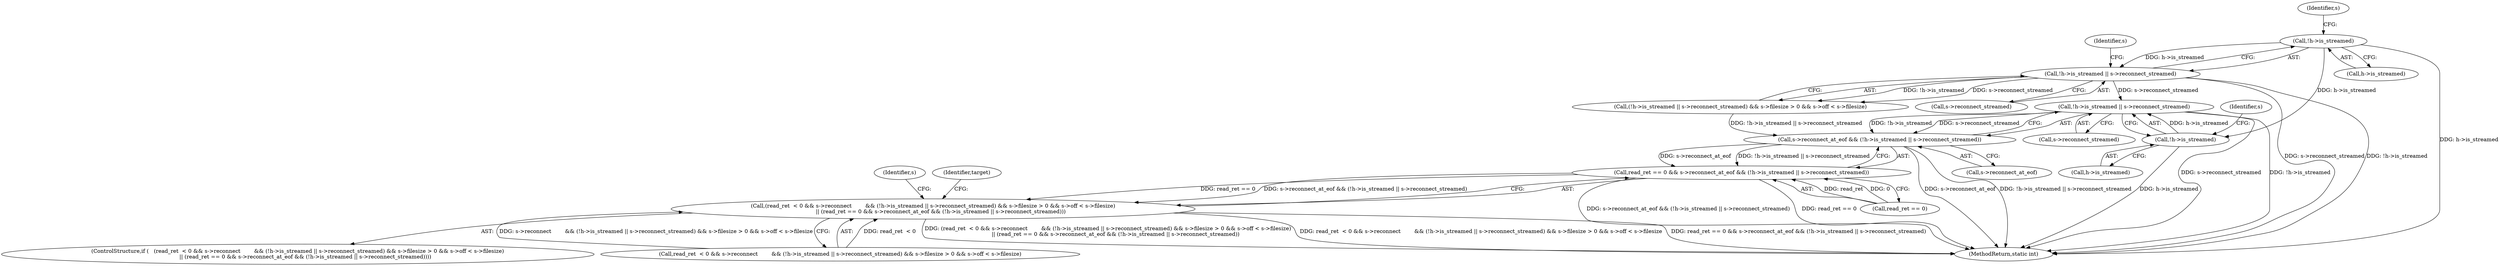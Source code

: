 digraph "0_FFmpeg_2a05c8f813de6f2278827734bf8102291e7484aa_4@API" {
"1000278" [label="(Call,!h->is_streamed || s->reconnect_streamed)"];
"1000279" [label="(Call,!h->is_streamed)"];
"1000250" [label="(Call,!h->is_streamed)"];
"1000249" [label="(Call,!h->is_streamed || s->reconnect_streamed)"];
"1000274" [label="(Call,s->reconnect_at_eof && (!h->is_streamed || s->reconnect_streamed))"];
"1000270" [label="(Call,read_ret == 0 && s->reconnect_at_eof && (!h->is_streamed || s->reconnect_streamed))"];
"1000239" [label="(Call,(read_ret  < 0 && s->reconnect        && (!h->is_streamed || s->reconnect_streamed) && s->filesize > 0 && s->off < s->filesize)\n         || (read_ret == 0 && s->reconnect_at_eof && (!h->is_streamed || s->reconnect_streamed)))"];
"1000283" [label="(Call,s->reconnect_streamed)"];
"1000255" [label="(Identifier,s)"];
"1000289" [label="(Identifier,target)"];
"1000254" [label="(Call,s->reconnect_streamed)"];
"1000275" [label="(Call,s->reconnect_at_eof)"];
"1000280" [label="(Call,h->is_streamed)"];
"1000239" [label="(Call,(read_ret  < 0 && s->reconnect        && (!h->is_streamed || s->reconnect_streamed) && s->filesize > 0 && s->off < s->filesize)\n         || (read_ret == 0 && s->reconnect_at_eof && (!h->is_streamed || s->reconnect_streamed)))"];
"1000279" [label="(Call,!h->is_streamed)"];
"1000251" [label="(Call,h->is_streamed)"];
"1000250" [label="(Call,!h->is_streamed)"];
"1000240" [label="(Call,read_ret  < 0 && s->reconnect        && (!h->is_streamed || s->reconnect_streamed) && s->filesize > 0 && s->off < s->filesize)"];
"1000248" [label="(Call,(!h->is_streamed || s->reconnect_streamed) && s->filesize > 0 && s->off < s->filesize)"];
"1000249" [label="(Call,!h->is_streamed || s->reconnect_streamed)"];
"1000370" [label="(MethodReturn,static int)"];
"1000260" [label="(Identifier,s)"];
"1000284" [label="(Identifier,s)"];
"1000271" [label="(Call,read_ret == 0)"];
"1000238" [label="(ControlStructure,if (   (read_ret  < 0 && s->reconnect        && (!h->is_streamed || s->reconnect_streamed) && s->filesize > 0 && s->off < s->filesize)\n         || (read_ret == 0 && s->reconnect_at_eof && (!h->is_streamed || s->reconnect_streamed))))"];
"1000365" [label="(Identifier,s)"];
"1000278" [label="(Call,!h->is_streamed || s->reconnect_streamed)"];
"1000270" [label="(Call,read_ret == 0 && s->reconnect_at_eof && (!h->is_streamed || s->reconnect_streamed))"];
"1000274" [label="(Call,s->reconnect_at_eof && (!h->is_streamed || s->reconnect_streamed))"];
"1000278" -> "1000274"  [label="AST: "];
"1000278" -> "1000279"  [label="CFG: "];
"1000278" -> "1000283"  [label="CFG: "];
"1000279" -> "1000278"  [label="AST: "];
"1000283" -> "1000278"  [label="AST: "];
"1000274" -> "1000278"  [label="CFG: "];
"1000278" -> "1000370"  [label="DDG: s->reconnect_streamed"];
"1000278" -> "1000370"  [label="DDG: !h->is_streamed"];
"1000278" -> "1000274"  [label="DDG: !h->is_streamed"];
"1000278" -> "1000274"  [label="DDG: s->reconnect_streamed"];
"1000279" -> "1000278"  [label="DDG: h->is_streamed"];
"1000249" -> "1000278"  [label="DDG: s->reconnect_streamed"];
"1000279" -> "1000280"  [label="CFG: "];
"1000280" -> "1000279"  [label="AST: "];
"1000284" -> "1000279"  [label="CFG: "];
"1000279" -> "1000370"  [label="DDG: h->is_streamed"];
"1000250" -> "1000279"  [label="DDG: h->is_streamed"];
"1000250" -> "1000249"  [label="AST: "];
"1000250" -> "1000251"  [label="CFG: "];
"1000251" -> "1000250"  [label="AST: "];
"1000255" -> "1000250"  [label="CFG: "];
"1000249" -> "1000250"  [label="CFG: "];
"1000250" -> "1000370"  [label="DDG: h->is_streamed"];
"1000250" -> "1000249"  [label="DDG: h->is_streamed"];
"1000249" -> "1000248"  [label="AST: "];
"1000249" -> "1000254"  [label="CFG: "];
"1000254" -> "1000249"  [label="AST: "];
"1000260" -> "1000249"  [label="CFG: "];
"1000248" -> "1000249"  [label="CFG: "];
"1000249" -> "1000370"  [label="DDG: s->reconnect_streamed"];
"1000249" -> "1000370"  [label="DDG: !h->is_streamed"];
"1000249" -> "1000248"  [label="DDG: !h->is_streamed"];
"1000249" -> "1000248"  [label="DDG: s->reconnect_streamed"];
"1000274" -> "1000270"  [label="AST: "];
"1000274" -> "1000275"  [label="CFG: "];
"1000275" -> "1000274"  [label="AST: "];
"1000270" -> "1000274"  [label="CFG: "];
"1000274" -> "1000370"  [label="DDG: s->reconnect_at_eof"];
"1000274" -> "1000370"  [label="DDG: !h->is_streamed || s->reconnect_streamed"];
"1000274" -> "1000270"  [label="DDG: s->reconnect_at_eof"];
"1000274" -> "1000270"  [label="DDG: !h->is_streamed || s->reconnect_streamed"];
"1000248" -> "1000274"  [label="DDG: !h->is_streamed || s->reconnect_streamed"];
"1000270" -> "1000239"  [label="AST: "];
"1000270" -> "1000271"  [label="CFG: "];
"1000271" -> "1000270"  [label="AST: "];
"1000239" -> "1000270"  [label="CFG: "];
"1000270" -> "1000370"  [label="DDG: s->reconnect_at_eof && (!h->is_streamed || s->reconnect_streamed)"];
"1000270" -> "1000370"  [label="DDG: read_ret == 0"];
"1000270" -> "1000239"  [label="DDG: read_ret == 0"];
"1000270" -> "1000239"  [label="DDG: s->reconnect_at_eof && (!h->is_streamed || s->reconnect_streamed)"];
"1000271" -> "1000270"  [label="DDG: read_ret"];
"1000271" -> "1000270"  [label="DDG: 0"];
"1000239" -> "1000238"  [label="AST: "];
"1000239" -> "1000240"  [label="CFG: "];
"1000240" -> "1000239"  [label="AST: "];
"1000289" -> "1000239"  [label="CFG: "];
"1000365" -> "1000239"  [label="CFG: "];
"1000239" -> "1000370"  [label="DDG: (read_ret  < 0 && s->reconnect        && (!h->is_streamed || s->reconnect_streamed) && s->filesize > 0 && s->off < s->filesize)\n         || (read_ret == 0 && s->reconnect_at_eof && (!h->is_streamed || s->reconnect_streamed))"];
"1000239" -> "1000370"  [label="DDG: read_ret  < 0 && s->reconnect        && (!h->is_streamed || s->reconnect_streamed) && s->filesize > 0 && s->off < s->filesize"];
"1000239" -> "1000370"  [label="DDG: read_ret == 0 && s->reconnect_at_eof && (!h->is_streamed || s->reconnect_streamed)"];
"1000240" -> "1000239"  [label="DDG: read_ret  < 0"];
"1000240" -> "1000239"  [label="DDG: s->reconnect        && (!h->is_streamed || s->reconnect_streamed) && s->filesize > 0 && s->off < s->filesize"];
}
